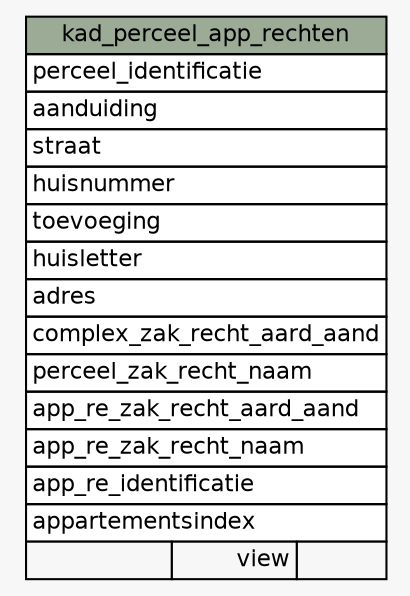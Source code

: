 // dot 2.40.1 on Linux 4.15.0-36-generic
// SchemaSpy rev Unknown
digraph "kad_perceel_app_rechten" {
  graph [
    rankdir="RL"
    bgcolor="#f7f7f7"
    nodesep="0.18"
    ranksep="0.46"
    fontname="Helvetica"
    fontsize="11"
  ];
  node [
    fontname="Helvetica"
    fontsize="11"
    shape="plaintext"
  ];
  edge [
    arrowsize="0.8"
  ];
  "kad_perceel_app_rechten" [
    label=<
    <TABLE BORDER="0" CELLBORDER="1" CELLSPACING="0" BGCOLOR="#ffffff">
      <TR><TD COLSPAN="3" BGCOLOR="#9bab96" ALIGN="CENTER">kad_perceel_app_rechten</TD></TR>
      <TR><TD PORT="perceel_identificatie" COLSPAN="3" ALIGN="LEFT">perceel_identificatie</TD></TR>
      <TR><TD PORT="aanduiding" COLSPAN="3" ALIGN="LEFT">aanduiding</TD></TR>
      <TR><TD PORT="straat" COLSPAN="3" ALIGN="LEFT">straat</TD></TR>
      <TR><TD PORT="huisnummer" COLSPAN="3" ALIGN="LEFT">huisnummer</TD></TR>
      <TR><TD PORT="toevoeging" COLSPAN="3" ALIGN="LEFT">toevoeging</TD></TR>
      <TR><TD PORT="huisletter" COLSPAN="3" ALIGN="LEFT">huisletter</TD></TR>
      <TR><TD PORT="adres" COLSPAN="3" ALIGN="LEFT">adres</TD></TR>
      <TR><TD PORT="complex_zak_recht_aard_aand" COLSPAN="3" ALIGN="LEFT">complex_zak_recht_aard_aand</TD></TR>
      <TR><TD PORT="perceel_zak_recht_naam" COLSPAN="3" ALIGN="LEFT">perceel_zak_recht_naam</TD></TR>
      <TR><TD PORT="app_re_zak_recht_aard_aand" COLSPAN="3" ALIGN="LEFT">app_re_zak_recht_aard_aand</TD></TR>
      <TR><TD PORT="app_re_zak_recht_naam" COLSPAN="3" ALIGN="LEFT">app_re_zak_recht_naam</TD></TR>
      <TR><TD PORT="app_re_identificatie" COLSPAN="3" ALIGN="LEFT">app_re_identificatie</TD></TR>
      <TR><TD PORT="appartementsindex" COLSPAN="3" ALIGN="LEFT">appartementsindex</TD></TR>
      <TR><TD ALIGN="LEFT" BGCOLOR="#f7f7f7">  </TD><TD ALIGN="RIGHT" BGCOLOR="#f7f7f7">view</TD><TD ALIGN="RIGHT" BGCOLOR="#f7f7f7">  </TD></TR>
    </TABLE>>
    URL="tables/kad_perceel_app_rechten.html"
    tooltip="kad_perceel_app_rechten"
  ];
}
